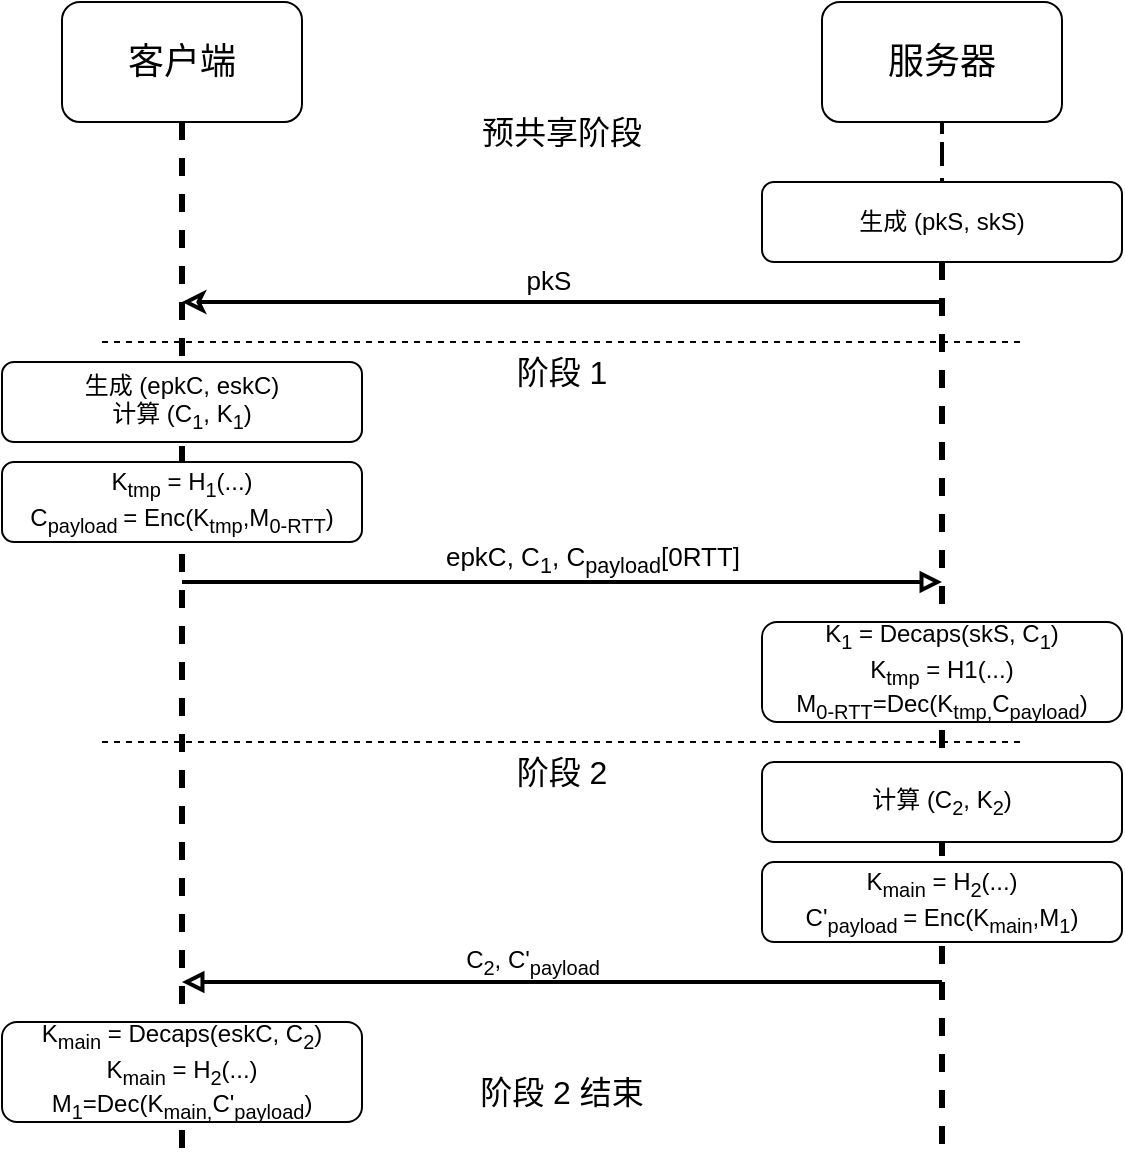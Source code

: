 <mxfile version="26.0.9">
  <diagram name="第 1 页" id="BbNaA1kMScdrWVp5F06y">
    <mxGraphModel dx="1026" dy="743" grid="1" gridSize="10" guides="1" tooltips="1" connect="1" arrows="1" fold="1" page="1" pageScale="1" pageWidth="827" pageHeight="1169" math="0" shadow="0">
      <root>
        <mxCell id="0" />
        <mxCell id="1" parent="0" />
        <mxCell id="FERRW4Dp-0LpbCX_Ri2v-5" style="edgeStyle=orthogonalEdgeStyle;rounded=0;orthogonalLoop=1;jettySize=auto;html=1;dashed=1;endArrow=none;startFill=0;strokeWidth=3;" parent="1" source="FERRW4Dp-0LpbCX_Ri2v-1" edge="1">
          <mxGeometry relative="1" as="geometry">
            <mxPoint x="130" y="680" as="targetPoint" />
          </mxGeometry>
        </mxCell>
        <mxCell id="FERRW4Dp-0LpbCX_Ri2v-1" value="&lt;font&gt;客户端&lt;/font&gt;" style="rounded=1;whiteSpace=wrap;html=1;fontSize=18;" parent="1" vertex="1">
          <mxGeometry x="70" y="100" width="120" height="60" as="geometry" />
        </mxCell>
        <mxCell id="FERRW4Dp-0LpbCX_Ri2v-2" value="&lt;font&gt;服务器&lt;/font&gt;" style="rounded=1;whiteSpace=wrap;html=1;fontSize=18;" parent="1" vertex="1">
          <mxGeometry x="450" y="100" width="120" height="60" as="geometry" />
        </mxCell>
        <mxCell id="FERRW4Dp-0LpbCX_Ri2v-3" value="预共享阶段" style="text;html=1;align=center;verticalAlign=middle;whiteSpace=wrap;rounded=0;fontSize=16;" parent="1" vertex="1">
          <mxGeometry x="260" y="150" width="120" height="30" as="geometry" />
        </mxCell>
        <mxCell id="FERRW4Dp-0LpbCX_Ri2v-9" value="" style="edgeStyle=orthogonalEdgeStyle;rounded=0;orthogonalLoop=1;jettySize=auto;html=1;strokeWidth=2;endArrow=none;startFill=0;dashed=1;" parent="1" source="FERRW4Dp-0LpbCX_Ri2v-2" target="FERRW4Dp-0LpbCX_Ri2v-8" edge="1">
          <mxGeometry relative="1" as="geometry">
            <mxPoint x="510" y="680" as="targetPoint" />
            <mxPoint x="510" y="160" as="sourcePoint" />
          </mxGeometry>
        </mxCell>
        <mxCell id="FERRW4Dp-0LpbCX_Ri2v-8" value="生成&amp;nbsp;&lt;span style=&quot;background-color: transparent; color: light-dark(rgb(0, 0, 0), rgb(255, 255, 255));&quot;&gt;(pkS, skS)&lt;/span&gt;" style="rounded=1;whiteSpace=wrap;html=1;" parent="1" vertex="1">
          <mxGeometry x="420" y="190" width="180" height="40" as="geometry" />
        </mxCell>
        <mxCell id="FERRW4Dp-0LpbCX_Ri2v-11" value="" style="endArrow=none;dashed=1;html=1;rounded=0;" parent="1" edge="1">
          <mxGeometry width="50" height="50" relative="1" as="geometry">
            <mxPoint x="90" y="270" as="sourcePoint" />
            <mxPoint x="550" y="270" as="targetPoint" />
          </mxGeometry>
        </mxCell>
        <mxCell id="FERRW4Dp-0LpbCX_Ri2v-15" value="" style="endArrow=none;startArrow=classic;html=1;rounded=0;startFill=0;strokeWidth=2;" parent="1" edge="1">
          <mxGeometry width="50" height="50" relative="1" as="geometry">
            <mxPoint x="130" y="250" as="sourcePoint" />
            <mxPoint x="510" y="250" as="targetPoint" />
            <Array as="points">
              <mxPoint x="320" y="250" />
            </Array>
          </mxGeometry>
        </mxCell>
        <mxCell id="FERRW4Dp-0LpbCX_Ri2v-16" value="pkS" style="edgeLabel;html=1;align=center;verticalAlign=bottom;resizable=0;points=[];labelPosition=center;verticalLabelPosition=top;fontSize=13;" parent="FERRW4Dp-0LpbCX_Ri2v-15" vertex="1" connectable="0">
          <mxGeometry x="-0.036" y="1" relative="1" as="geometry">
            <mxPoint as="offset" />
          </mxGeometry>
        </mxCell>
        <mxCell id="FERRW4Dp-0LpbCX_Ri2v-17" value="阶段 1" style="text;html=1;align=center;verticalAlign=middle;whiteSpace=wrap;rounded=0;fontSize=16;" parent="1" vertex="1">
          <mxGeometry x="260" y="270" width="120" height="30" as="geometry" />
        </mxCell>
        <mxCell id="FERRW4Dp-0LpbCX_Ri2v-18" value="生成&amp;nbsp;&lt;span style=&quot;background-color: transparent; color: light-dark(rgb(0, 0, 0), rgb(255, 255, 255));&quot;&gt;(epkC, eskC)&lt;/span&gt;&lt;div&gt;计算&amp;nbsp;&lt;span style=&quot;background-color: transparent; color: light-dark(rgb(0, 0, 0), rgb(255, 255, 255));&quot;&gt;(C&lt;sub&gt;1&lt;/sub&gt;, K&lt;sub&gt;1&lt;/sub&gt;)&lt;/span&gt;&lt;/div&gt;" style="rounded=1;whiteSpace=wrap;html=1;" parent="1" vertex="1">
          <mxGeometry x="40" y="280" width="180" height="40" as="geometry" />
        </mxCell>
        <mxCell id="FERRW4Dp-0LpbCX_Ri2v-22" value="&lt;font&gt;K&lt;sub&gt;tmp&lt;/sub&gt; = H&lt;sub&gt;1&lt;/sub&gt;(...)&lt;/font&gt;&lt;div&gt;&lt;font&gt;C&lt;sub&gt;payload &lt;/sub&gt;= Enc(K&lt;sub&gt;tmp&lt;/sub&gt;,M&lt;sub&gt;0-RTT&lt;/sub&gt;)&lt;/font&gt;&lt;/div&gt;" style="rounded=1;whiteSpace=wrap;html=1;" parent="1" vertex="1">
          <mxGeometry x="40" y="330" width="180" height="40" as="geometry" />
        </mxCell>
        <mxCell id="FERRW4Dp-0LpbCX_Ri2v-25" value="" style="endArrow=block;startArrow=none;html=1;rounded=0;endFill=0;startFill=0;exitX=0.5;exitY=1;exitDx=0;exitDy=0;verticalAlign=bottom;strokeWidth=2;" parent="1" edge="1">
          <mxGeometry width="50" height="50" relative="1" as="geometry">
            <mxPoint x="130" y="390" as="sourcePoint" />
            <mxPoint x="510" y="390" as="targetPoint" />
            <Array as="points">
              <mxPoint x="320" y="390" />
            </Array>
          </mxGeometry>
        </mxCell>
        <mxCell id="FERRW4Dp-0LpbCX_Ri2v-26" value="epkC, C&lt;sub&gt;1&lt;/sub&gt;, C&lt;sub&gt;payload&lt;/sub&gt;[0RTT&lt;span style=&quot;background-color: light-dark(#ffffff, var(--ge-dark-color, #121212)); color: light-dark(rgb(0, 0, 0), rgb(255, 255, 255));&quot;&gt;]&lt;/span&gt;" style="edgeLabel;html=1;align=center;verticalAlign=bottom;resizable=0;points=[];labelPosition=center;verticalLabelPosition=top;fontSize=13;" parent="FERRW4Dp-0LpbCX_Ri2v-25" vertex="1" connectable="0">
          <mxGeometry x="0.079" relative="1" as="geometry">
            <mxPoint as="offset" />
          </mxGeometry>
        </mxCell>
        <mxCell id="FERRW4Dp-0LpbCX_Ri2v-29" value="" style="edgeStyle=orthogonalEdgeStyle;rounded=0;orthogonalLoop=1;jettySize=auto;html=1;strokeWidth=3;endArrow=none;startFill=0;dashed=1;" parent="1" source="FERRW4Dp-0LpbCX_Ri2v-8" edge="1">
          <mxGeometry relative="1" as="geometry">
            <mxPoint x="510" y="680" as="targetPoint" />
            <mxPoint x="510" y="240" as="sourcePoint" />
          </mxGeometry>
        </mxCell>
        <mxCell id="FERRW4Dp-0LpbCX_Ri2v-28" value="&lt;font&gt;K&lt;sub&gt;1&lt;/sub&gt;&amp;nbsp;= Decaps(skS, C&lt;sub&gt;1&lt;/sub&gt;)&lt;/font&gt;&lt;div&gt;K&lt;sub&gt;tmp&lt;/sub&gt;&amp;nbsp;= H1(...)&lt;br&gt;&lt;div&gt;&lt;font&gt;M&lt;sub&gt;0-RTT&lt;/sub&gt;=&lt;font&gt;Dec(K&lt;sub&gt;tmp,&lt;/sub&gt;C&lt;sub style=&quot;&quot;&gt;payload&lt;/sub&gt;)&lt;/font&gt;&lt;/font&gt;&lt;/div&gt;&lt;/div&gt;" style="rounded=1;whiteSpace=wrap;html=1;" parent="1" vertex="1">
          <mxGeometry x="420" y="410" width="180" height="50" as="geometry" />
        </mxCell>
        <mxCell id="FERRW4Dp-0LpbCX_Ri2v-33" value="" style="endArrow=none;dashed=1;html=1;rounded=0;" parent="1" edge="1">
          <mxGeometry width="50" height="50" relative="1" as="geometry">
            <mxPoint x="90" y="470" as="sourcePoint" />
            <mxPoint x="550" y="470" as="targetPoint" />
          </mxGeometry>
        </mxCell>
        <mxCell id="FERRW4Dp-0LpbCX_Ri2v-34" value="阶段 2" style="text;html=1;align=center;verticalAlign=middle;whiteSpace=wrap;rounded=0;fontSize=16;" parent="1" vertex="1">
          <mxGeometry x="260" y="470" width="120" height="30" as="geometry" />
        </mxCell>
        <mxCell id="FERRW4Dp-0LpbCX_Ri2v-35" value="&lt;div&gt;&lt;font&gt;计算&amp;nbsp;&lt;span style=&quot;background-color: transparent; color: light-dark(rgb(0, 0, 0), rgb(255, 255, 255));&quot;&gt;(C&lt;sub&gt;2&lt;/sub&gt;, K&lt;sub&gt;2&lt;/sub&gt;)&lt;/span&gt;&lt;/font&gt;&lt;/div&gt;" style="rounded=1;whiteSpace=wrap;html=1;" parent="1" vertex="1">
          <mxGeometry x="420" y="480" width="180" height="40" as="geometry" />
        </mxCell>
        <mxCell id="FERRW4Dp-0LpbCX_Ri2v-38" value="" style="endArrow=block;startArrow=none;html=1;rounded=0;endFill=0;startFill=0;labelPosition=center;verticalLabelPosition=top;align=center;verticalAlign=bottom;strokeWidth=2;" parent="1" edge="1">
          <mxGeometry width="50" height="50" relative="1" as="geometry">
            <mxPoint x="510" y="590" as="sourcePoint" />
            <mxPoint x="130" y="590" as="targetPoint" />
          </mxGeometry>
        </mxCell>
        <mxCell id="FERRW4Dp-0LpbCX_Ri2v-39" value="&lt;font style=&quot;font-size: 12px;&quot;&gt;C&lt;sub&gt;2&lt;/sub&gt;, C&#39;&lt;sub&gt;payload&lt;/sub&gt;&lt;/font&gt;" style="edgeLabel;html=1;align=center;verticalAlign=bottom;resizable=0;points=[];labelPosition=center;verticalLabelPosition=top;fontSize=13;" parent="FERRW4Dp-0LpbCX_Ri2v-38" vertex="1" connectable="0">
          <mxGeometry x="0.079" relative="1" as="geometry">
            <mxPoint as="offset" />
          </mxGeometry>
        </mxCell>
        <mxCell id="FERRW4Dp-0LpbCX_Ri2v-40" value="&lt;font&gt;K&lt;sub&gt;main&lt;/sub&gt;&amp;nbsp;= Decaps(eskC, C&lt;sub&gt;2&lt;/sub&gt;)&lt;/font&gt;&lt;div&gt;&lt;font&gt;K&lt;sub&gt;main&lt;/sub&gt;&amp;nbsp;= H&lt;sub&gt;2&lt;/sub&gt;(...)&lt;br&gt;&lt;/font&gt;&lt;div&gt;&lt;font&gt;&lt;font&gt;M&lt;sub&gt;1&lt;/sub&gt;=&lt;/font&gt;&lt;font&gt;&lt;font&gt;Dec(K&lt;sub&gt;main,&lt;/sub&gt;C&#39;&lt;sub style=&quot;&quot;&gt;payload&lt;/sub&gt;)&lt;/font&gt;&lt;br&gt;&lt;/font&gt;&lt;/font&gt;&lt;/div&gt;&lt;/div&gt;" style="rounded=1;whiteSpace=wrap;html=1;" parent="1" vertex="1">
          <mxGeometry x="40" y="610" width="180" height="50" as="geometry" />
        </mxCell>
        <mxCell id="FERRW4Dp-0LpbCX_Ri2v-41" value="阶段 2 结束" style="text;html=1;align=center;verticalAlign=middle;whiteSpace=wrap;rounded=0;fontSize=16;" parent="1" vertex="1">
          <mxGeometry x="260" y="630" width="120" height="30" as="geometry" />
        </mxCell>
        <mxCell id="FERRW4Dp-0LpbCX_Ri2v-44" value="" style="edgeStyle=orthogonalEdgeStyle;rounded=0;orthogonalLoop=1;jettySize=auto;html=1;strokeWidth=2;endArrow=none;startFill=0;dashed=1;" parent="1" target="FERRW4Dp-0LpbCX_Ri2v-37" edge="1">
          <mxGeometry relative="1" as="geometry">
            <mxPoint x="510" y="690" as="targetPoint" />
            <mxPoint x="510" y="530" as="sourcePoint" />
          </mxGeometry>
        </mxCell>
        <mxCell id="FERRW4Dp-0LpbCX_Ri2v-37" value="&lt;font&gt;K&lt;sub&gt;main&lt;/sub&gt;&amp;nbsp;= H&lt;sub&gt;2&lt;/sub&gt;(...)&lt;/font&gt;&lt;div&gt;&lt;font&gt;C&#39;&lt;sub&gt;payload &lt;/sub&gt;= Enc(K&lt;sub&gt;main&lt;/sub&gt;,M&lt;sub&gt;1&lt;/sub&gt;)&lt;/font&gt;&lt;/div&gt;" style="rounded=1;whiteSpace=wrap;html=1;" parent="1" vertex="1">
          <mxGeometry x="420" y="530" width="180" height="40" as="geometry" />
        </mxCell>
      </root>
    </mxGraphModel>
  </diagram>
</mxfile>
